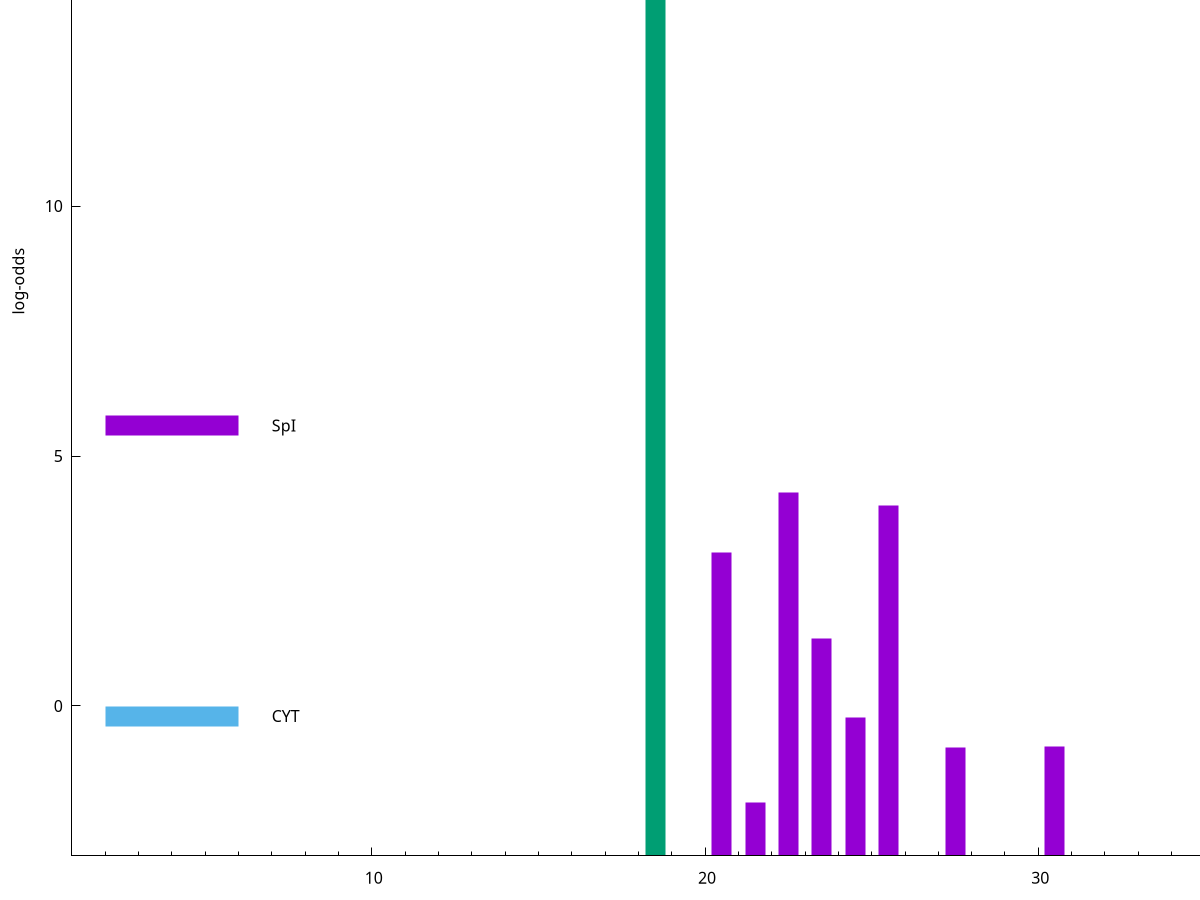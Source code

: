 set title "LipoP predictions for SRR5666433.gff"
set size 2., 1.4
set xrange [1:70] 
set mxtics 10
set yrange [-3:20]
set y2range [0:23]
set ylabel "log-odds"
set term postscript eps color solid "Helvetica" 30
set output "SRR5666433.gff3.eps"
set arrow from 2,15.7702 to 6,15.7702 nohead lt 2 lw 20
set label "SpII" at 7,15.7702
set arrow from 2,5.6094 to 6,5.6094 nohead lt 1 lw 20
set label "SpI" at 7,5.6094
set arrow from 2,-0.200913 to 6,-0.200913 nohead lt 3 lw 20
set label "CYT" at 7,-0.200913
set arrow from 2,15.7702 to 6,15.7702 nohead lt 2 lw 20
set label "SpII" at 7,15.7702
# NOTE: The scores below are the log-odds scores with the threshold
# NOTE: subtracted (a hack to make gnuplot make the histogram all
# NOTE: look nice).
plot "-" axes x1y2 title "" with impulses lt 2 lw 20, "-" axes x1y2 title "" with impulses lt 1 lw 20
18.500000 18.770200
e
22.500000 7.274550
25.500000 7.002200
20.500000 6.079380
23.500000 4.350200
24.500000 2.772002
30.500000 2.188724
27.500000 2.174949
21.500000 1.062950
e
exit
